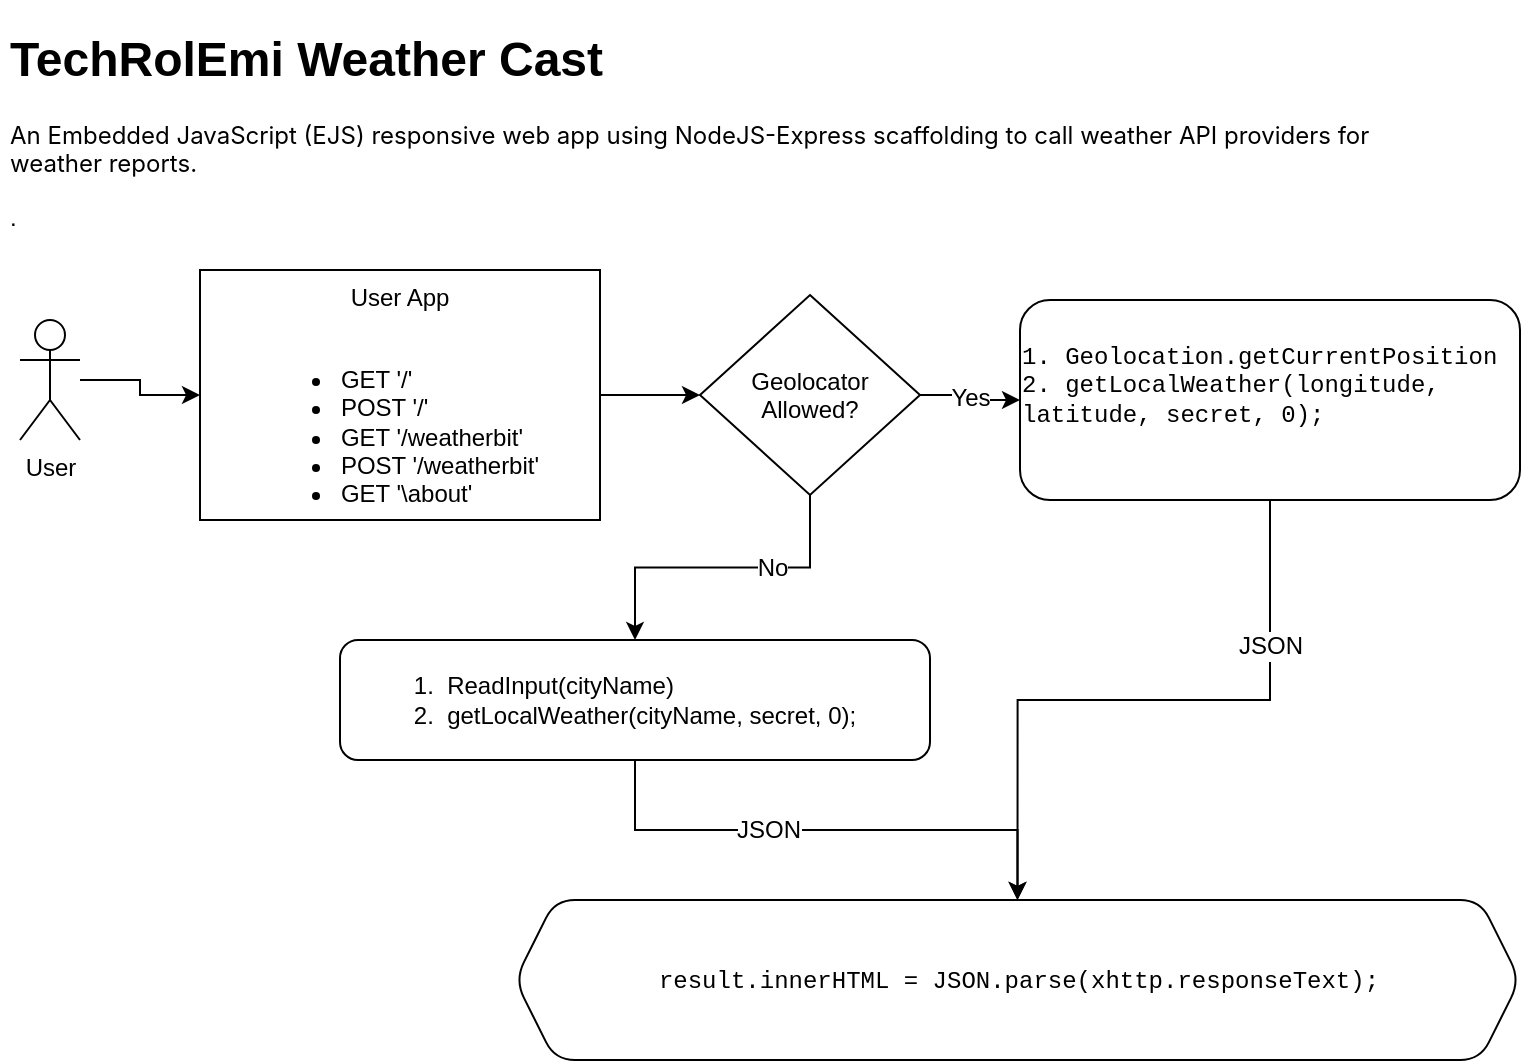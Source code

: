<mxfile version="20.5.1" type="github">
  <diagram id="WiCHa1WhsjDegjLb84WS" name="Page-1">
    <mxGraphModel dx="1297" dy="694" grid="1" gridSize="10" guides="1" tooltips="1" connect="1" arrows="1" fold="1" page="1" pageScale="1" pageWidth="850" pageHeight="1100" math="0" shadow="0">
      <root>
        <mxCell id="0" />
        <mxCell id="1" parent="0" />
        <mxCell id="OPkBnLGld1baVavcbmju-10" value="" style="edgeStyle=orthogonalEdgeStyle;rounded=0;orthogonalLoop=1;jettySize=auto;html=1;fontSize=12;entryX=0;entryY=0.5;entryDx=0;entryDy=0;" edge="1" parent="1" source="OPkBnLGld1baVavcbmju-1" target="OPkBnLGld1baVavcbmju-4">
          <mxGeometry relative="1" as="geometry">
            <mxPoint x="35" y="300" as="targetPoint" />
          </mxGeometry>
        </mxCell>
        <object label="User" id="OPkBnLGld1baVavcbmju-1">
          <mxCell style="shape=umlActor;verticalLabelPosition=bottom;verticalAlign=top;html=1;outlineConnect=0;" vertex="1" parent="1">
            <mxGeometry x="20" y="160" width="30" height="60" as="geometry" />
          </mxCell>
        </object>
        <mxCell id="OPkBnLGld1baVavcbmju-12" value="" style="edgeStyle=orthogonalEdgeStyle;rounded=0;orthogonalLoop=1;jettySize=auto;html=1;fontSize=12;" edge="1" parent="1" source="OPkBnLGld1baVavcbmju-4" target="OPkBnLGld1baVavcbmju-11">
          <mxGeometry relative="1" as="geometry" />
        </mxCell>
        <mxCell id="OPkBnLGld1baVavcbmju-4" value="User App&lt;br&gt;&lt;br&gt;&lt;div style=&quot;text-align: left;&quot;&gt;&lt;ul&gt;&lt;li&gt;GET &#39;/&#39;&lt;/li&gt;&lt;li&gt;POST &#39;/&#39;&lt;/li&gt;&lt;li&gt;GET &#39;/weatherbit&#39;&lt;/li&gt;&lt;li&gt;POST &#39;/weatherbit&#39;&lt;/li&gt;&lt;li&gt;GET &#39;\about&#39;&lt;/li&gt;&lt;/ul&gt;&lt;/div&gt;" style="whiteSpace=wrap;html=1;verticalAlign=top;" vertex="1" parent="1">
          <mxGeometry x="110" y="135" width="200" height="125" as="geometry" />
        </mxCell>
        <mxCell id="OPkBnLGld1baVavcbmju-6" value="&lt;h1&gt;TechRolEmi Weather Cast&lt;/h1&gt;&lt;p&gt;&lt;font style=&quot;font-size: 12px;&quot; face=&quot;-apple-system, BlinkMacSystemFont, Segoe UI, Helvetica, Arial, sans-serif, Apple Color Emoji, Segoe UI Emoji&quot;&gt;An Embedded JavaScript&amp;nbsp;(EJS) responsive web app using NodeJS-Express scaffolding to call weather API providers for weather reports.&lt;/font&gt;&lt;/p&gt;&lt;p&gt;.&lt;/p&gt;" style="text;html=1;strokeColor=none;fillColor=none;spacing=5;spacingTop=-20;whiteSpace=wrap;overflow=hidden;rounded=0;" vertex="1" parent="1">
          <mxGeometry x="10" y="10" width="720" height="110" as="geometry" />
        </mxCell>
        <mxCell id="OPkBnLGld1baVavcbmju-14" value="Yes" style="edgeStyle=orthogonalEdgeStyle;rounded=0;orthogonalLoop=1;jettySize=auto;html=1;fontSize=12;" edge="1" parent="1" source="OPkBnLGld1baVavcbmju-11" target="OPkBnLGld1baVavcbmju-18">
          <mxGeometry relative="1" as="geometry">
            <mxPoint x="565" y="197.5" as="targetPoint" />
          </mxGeometry>
        </mxCell>
        <mxCell id="OPkBnLGld1baVavcbmju-16" value="" style="edgeStyle=orthogonalEdgeStyle;rounded=0;orthogonalLoop=1;jettySize=auto;html=1;fontSize=12;entryX=0.5;entryY=0;entryDx=0;entryDy=0;" edge="1" parent="1" source="OPkBnLGld1baVavcbmju-11" target="OPkBnLGld1baVavcbmju-19">
          <mxGeometry relative="1" as="geometry">
            <mxPoint x="415" y="320" as="targetPoint" />
          </mxGeometry>
        </mxCell>
        <mxCell id="OPkBnLGld1baVavcbmju-17" value="No" style="edgeLabel;html=1;align=center;verticalAlign=middle;resizable=0;points=[];fontSize=12;" vertex="1" connectable="0" parent="OPkBnLGld1baVavcbmju-16">
          <mxGeometry x="-0.299" relative="1" as="geometry">
            <mxPoint as="offset" />
          </mxGeometry>
        </mxCell>
        <mxCell id="OPkBnLGld1baVavcbmju-11" value="&lt;br&gt;&lt;br&gt;Geolocator Allowed?" style="rhombus;whiteSpace=wrap;html=1;verticalAlign=top;" vertex="1" parent="1">
          <mxGeometry x="360" y="147.5" width="110" height="100" as="geometry" />
        </mxCell>
        <mxCell id="OPkBnLGld1baVavcbmju-24" value="" style="edgeStyle=orthogonalEdgeStyle;rounded=0;orthogonalLoop=1;jettySize=auto;html=1;fontSize=12;fontColor=#000000;entryX=0.5;entryY=0;entryDx=0;entryDy=0;" edge="1" parent="1" source="OPkBnLGld1baVavcbmju-18" target="OPkBnLGld1baVavcbmju-21">
          <mxGeometry relative="1" as="geometry">
            <mxPoint x="645" y="350" as="targetPoint" />
          </mxGeometry>
        </mxCell>
        <mxCell id="OPkBnLGld1baVavcbmju-25" value="JSON" style="edgeLabel;html=1;align=center;verticalAlign=middle;resizable=0;points=[];fontSize=12;fontColor=#000000;" vertex="1" connectable="0" parent="OPkBnLGld1baVavcbmju-24">
          <mxGeometry x="-0.557" relative="1" as="geometry">
            <mxPoint as="offset" />
          </mxGeometry>
        </mxCell>
        <mxCell id="OPkBnLGld1baVavcbmju-18" value="&lt;div style=&quot;text-align: left;&quot;&gt;&lt;span style=&quot;background-color: initial; box-sizing: border-box; font-family: ui-monospace, SFMono-Regular, &amp;quot;SF Mono&amp;quot;, Menlo, Consolas, &amp;quot;Liberation Mono&amp;quot;, monospace;&quot; class=&quot;pl-c1&quot;&gt;1. Geolocation&lt;/span&gt;&lt;span style=&quot;background-color: initial; box-sizing: border-box; font-family: ui-monospace, SFMono-Regular, &amp;quot;SF Mono&amp;quot;, Menlo, Consolas, &amp;quot;Liberation Mono&amp;quot;, monospace;&quot; class=&quot;pl-kos&quot;&gt;.&lt;/span&gt;&lt;span style=&quot;background-color: initial; box-sizing: border-box; font-family: ui-monospace, SFMono-Regular, &amp;quot;SF Mono&amp;quot;, Menlo, Consolas, &amp;quot;Liberation Mono&amp;quot;, monospace;&quot; class=&quot;pl-en&quot;&gt;getCurrentPosition&lt;/span&gt;&lt;/div&gt;&lt;span class=&quot;pl-en&quot; style=&quot;box-sizing: border-box; font-family: ui-monospace, SFMono-Regular, &amp;quot;SF Mono&amp;quot;, Menlo, Consolas, &amp;quot;Liberation Mono&amp;quot;, monospace;&quot;&gt;&lt;div style=&quot;text-align: left;&quot;&gt;&lt;span style=&quot;background-color: initial; box-sizing: border-box;&quot; class=&quot;pl-en&quot;&gt;2.&amp;nbsp;&lt;/span&gt;&lt;span style=&quot;background-color: initial;&quot;&gt;getLocalWeather(longitude, latitude, secret, 0);&lt;/span&gt;&lt;/div&gt;&lt;/span&gt;&lt;span style=&quot;box-sizing: border-box; font-family: ui-monospace, SFMono-Regular, &amp;quot;SF Mono&amp;quot;, Menlo, Consolas, &amp;quot;Liberation Mono&amp;quot;, monospace; text-align: start;&quot; class=&quot;pl-en&quot;&gt;&lt;br&gt;&lt;/span&gt;" style="rounded=1;whiteSpace=wrap;html=1;fontSize=12;" vertex="1" parent="1">
          <mxGeometry x="520" y="150" width="250" height="100" as="geometry" />
        </mxCell>
        <mxCell id="OPkBnLGld1baVavcbmju-22" value="" style="edgeStyle=orthogonalEdgeStyle;rounded=0;orthogonalLoop=1;jettySize=auto;html=1;fontSize=12;fontColor=#000000;" edge="1" parent="1" source="OPkBnLGld1baVavcbmju-19" target="OPkBnLGld1baVavcbmju-21">
          <mxGeometry relative="1" as="geometry" />
        </mxCell>
        <mxCell id="OPkBnLGld1baVavcbmju-26" value="JSON" style="edgeLabel;html=1;align=center;verticalAlign=middle;resizable=0;points=[];fontSize=12;fontColor=#000000;" vertex="1" connectable="0" parent="OPkBnLGld1baVavcbmju-22">
          <mxGeometry x="-0.222" relative="1" as="geometry">
            <mxPoint as="offset" />
          </mxGeometry>
        </mxCell>
        <mxCell id="OPkBnLGld1baVavcbmju-19" value="&lt;div style=&quot;text-align: left;&quot;&gt;&lt;span style=&quot;background-color: initial;&quot;&gt;1.&amp;nbsp; ReadInput(cityName)&lt;/span&gt;&lt;/div&gt;&lt;div style=&quot;text-align: left;&quot;&gt;&lt;span style=&quot;background-color: initial;&quot;&gt;2.&amp;nbsp; getLocalWeather(cityName, secret, 0);&lt;/span&gt;&lt;/div&gt;" style="rounded=1;whiteSpace=wrap;html=1;fontSize=12;" vertex="1" parent="1">
          <mxGeometry x="180" y="320" width="295" height="60" as="geometry" />
        </mxCell>
        <mxCell id="OPkBnLGld1baVavcbmju-21" value="&lt;span class=&quot;pl-s1&quot; style=&quot;box-sizing: border-box; font-family: ui-monospace, SFMono-Regular, &amp;quot;SF Mono&amp;quot;, Menlo, Consolas, &amp;quot;Liberation Mono&amp;quot;, monospace; text-align: start;&quot;&gt;result&lt;/span&gt;&lt;span class=&quot;pl-kos&quot; style=&quot;box-sizing: border-box; font-family: ui-monospace, SFMono-Regular, &amp;quot;SF Mono&amp;quot;, Menlo, Consolas, &amp;quot;Liberation Mono&amp;quot;, monospace; text-align: start;&quot;&gt;.&lt;/span&gt;&lt;span class=&quot;pl-c1&quot; style=&quot;box-sizing: border-box; font-family: ui-monospace, SFMono-Regular, &amp;quot;SF Mono&amp;quot;, Menlo, Consolas, &amp;quot;Liberation Mono&amp;quot;, monospace; text-align: start;&quot;&gt;innerHTML&lt;/span&gt;&lt;span style=&quot;font-family: ui-monospace, SFMono-Regular, &amp;quot;SF Mono&amp;quot;, Menlo, Consolas, &amp;quot;Liberation Mono&amp;quot;, monospace; text-align: start;&quot;&gt; &lt;/span&gt;&lt;span class=&quot;pl-c1&quot; style=&quot;box-sizing: border-box; font-family: ui-monospace, SFMono-Regular, &amp;quot;SF Mono&amp;quot;, Menlo, Consolas, &amp;quot;Liberation Mono&amp;quot;, monospace; text-align: start;&quot;&gt;= JSON.parse(xhttp.responseText);&lt;/span&gt;" style="shape=hexagon;perimeter=hexagonPerimeter2;whiteSpace=wrap;html=1;fixedSize=1;rounded=1;" vertex="1" parent="1">
          <mxGeometry x="267.5" y="450" width="502.5" height="80" as="geometry" />
        </mxCell>
      </root>
    </mxGraphModel>
  </diagram>
</mxfile>
